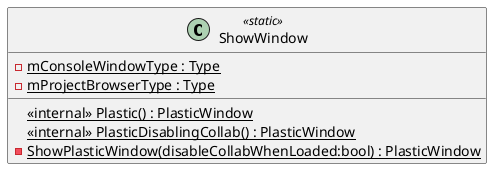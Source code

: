 @startuml
class ShowWindow <<static>> {
    <<internal>> {static} Plastic() : PlasticWindow
    <<internal>> {static} PlasticDisablingCollab() : PlasticWindow
    {static} - ShowPlasticWindow(disableCollabWhenLoaded:bool) : PlasticWindow
    {static} - mConsoleWindowType : Type
    {static} - mProjectBrowserType : Type
}
@enduml
